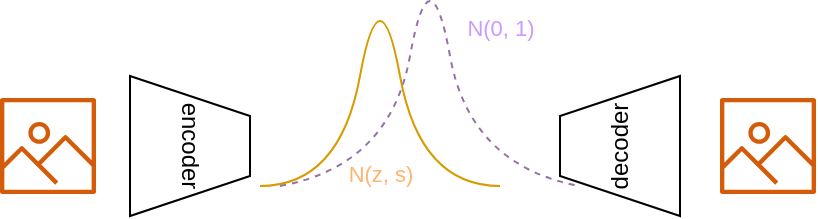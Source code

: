<mxfile version="17.4.6" type="device"><diagram id="u9YADqoUZ_-FxO1IM5nk" name="Page-1"><mxGraphModel dx="2062" dy="2258" grid="1" gridSize="10" guides="1" tooltips="1" connect="1" arrows="1" fold="1" page="1" pageScale="1" pageWidth="850" pageHeight="1100" math="0" shadow="0"><root><mxCell id="0"/><mxCell id="1" parent="0"/><mxCell id="8OCVB8nCHXU5H1QAEFBK-1" value="encoder" style="shape=trapezoid;perimeter=trapezoidPerimeter;whiteSpace=wrap;html=1;fixedSize=1;rotation=90;" vertex="1" parent="1"><mxGeometry x="90" y="-1010" width="70" height="60" as="geometry"/></mxCell><mxCell id="8OCVB8nCHXU5H1QAEFBK-2" value="decoder" style="shape=trapezoid;perimeter=trapezoidPerimeter;whiteSpace=wrap;html=1;fixedSize=1;rotation=-90;" vertex="1" parent="1"><mxGeometry x="305" y="-1010" width="70" height="60" as="geometry"/></mxCell><mxCell id="8OCVB8nCHXU5H1QAEFBK-3" value="" style="sketch=0;outlineConnect=0;fontColor=#232F3E;gradientColor=none;fillColor=#D45B07;strokeColor=none;dashed=0;verticalLabelPosition=bottom;verticalAlign=top;align=center;html=1;fontSize=12;fontStyle=0;aspect=fixed;pointerEvents=1;shape=mxgraph.aws4.container_registry_image;" vertex="1" parent="1"><mxGeometry x="30" y="-1004" width="48" height="48" as="geometry"/></mxCell><mxCell id="8OCVB8nCHXU5H1QAEFBK-4" value="" style="endArrow=none;html=1;strokeColor=#d79b00;curved=1;fillColor=#ffe6cc;" edge="1" parent="1"><mxGeometry width="50" height="50" relative="1" as="geometry"><mxPoint x="160" y="-960" as="sourcePoint"/><mxPoint x="280" y="-960" as="targetPoint"/><Array as="points"><mxPoint x="200" y="-960"/><mxPoint x="220" y="-1070"/><mxPoint x="240" y="-960"/></Array></mxGeometry></mxCell><mxCell id="8OCVB8nCHXU5H1QAEFBK-5" value="N(z, s)" style="edgeLabel;html=1;align=center;verticalAlign=middle;resizable=0;points=[];fontColor=#FFB570;" vertex="1" connectable="0" parent="8OCVB8nCHXU5H1QAEFBK-4"><mxGeometry x="-0.206" y="-1" relative="1" as="geometry"><mxPoint x="4" y="73" as="offset"/></mxGeometry></mxCell><mxCell id="8OCVB8nCHXU5H1QAEFBK-6" value="" style="sketch=0;outlineConnect=0;fontColor=#232F3E;gradientColor=none;fillColor=#D45B07;strokeColor=none;dashed=0;verticalLabelPosition=bottom;verticalAlign=top;align=center;html=1;fontSize=12;fontStyle=0;aspect=fixed;pointerEvents=1;shape=mxgraph.aws4.container_registry_image;" vertex="1" parent="1"><mxGeometry x="390" y="-1004" width="48" height="48" as="geometry"/></mxCell><mxCell id="8OCVB8nCHXU5H1QAEFBK-7" value="" style="endArrow=none;html=1;strokeColor=#9673a6;curved=1;fixDash=0;dashed=1;fillColor=#e1d5e7;" edge="1" parent="1"><mxGeometry width="50" height="50" relative="1" as="geometry"><mxPoint x="170" y="-960" as="sourcePoint"/><mxPoint x="320" y="-960" as="targetPoint"/><Array as="points"><mxPoint x="225" y="-970"/><mxPoint x="245" y="-1080"/><mxPoint x="265" y="-970"/></Array></mxGeometry></mxCell><mxCell id="8OCVB8nCHXU5H1QAEFBK-8" value="N(0, 1)" style="edgeLabel;html=1;align=center;verticalAlign=middle;resizable=0;points=[];fontColor=#CC99FF;" vertex="1" connectable="0" parent="8OCVB8nCHXU5H1QAEFBK-7"><mxGeometry x="-0.206" y="-1" relative="1" as="geometry"><mxPoint x="40" y="6" as="offset"/></mxGeometry></mxCell></root></mxGraphModel></diagram></mxfile>